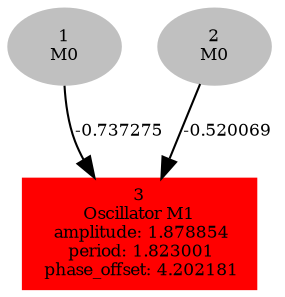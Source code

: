  digraph g{ forcelabels=true;
1[label=<1<BR/>M0>,color="grey",style=filled,fontsize=8];
2[label=<2<BR/>M0>,color="grey",style=filled,fontsize=8];
3 [label=<3<BR />Oscillator M1<BR /> amplitude: 1.878854<BR /> period: 1.823001<BR /> phase_offset: 4.202181>, shape=box,color=red,style=filled,fontsize=8];
1 -> 3[label="-0.737275 ",fontsize="8"];
2 -> 3[label="-0.520069 ",fontsize="8"];
 }
